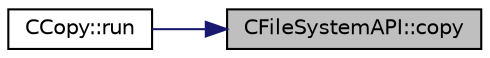 digraph "CFileSystemAPI::copy"
{
 // LATEX_PDF_SIZE
  edge [fontname="Helvetica",fontsize="10",labelfontname="Helvetica",labelfontsize="10"];
  node [fontname="Helvetica",fontsize="10",shape=record];
  rankdir="RL";
  Node1 [label="CFileSystemAPI::copy",height=0.2,width=0.4,color="black", fillcolor="grey75", style="filled", fontcolor="black",tooltip=" "];
  Node1 -> Node2 [dir="back",color="midnightblue",fontsize="10",style="solid",fontname="Helvetica"];
  Node2 [label="CCopy::run",height=0.2,width=0.4,color="black", fillcolor="white", style="filled",URL="$classCCopy.html#a3a54b811a52d68d36c3f7cdf64c16b6b",tooltip=" "];
}
